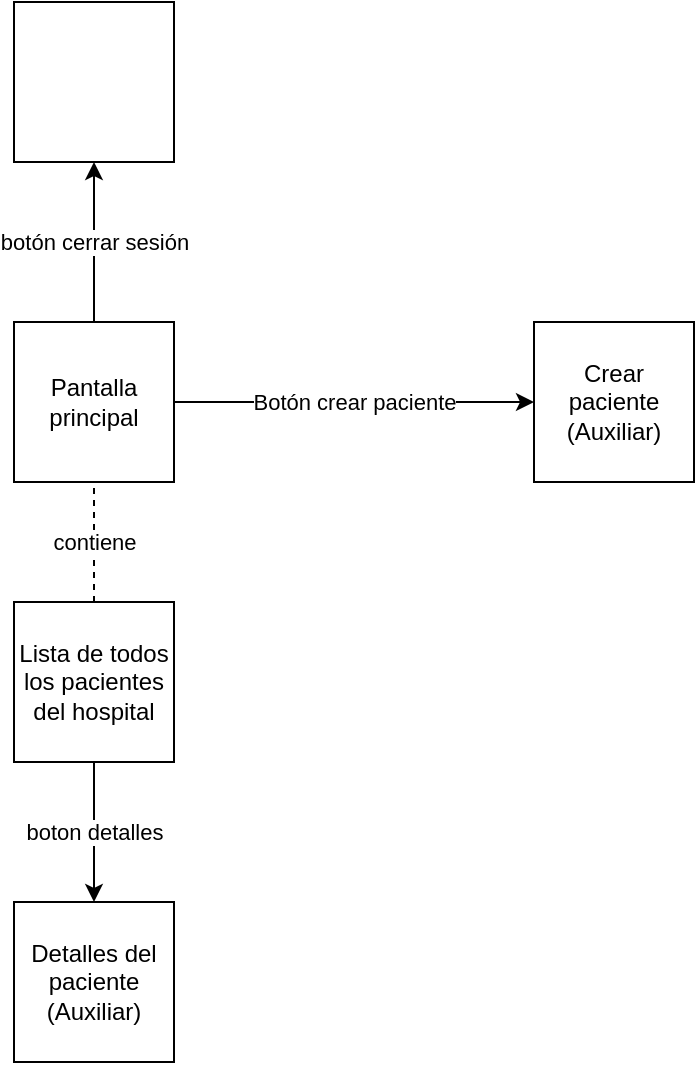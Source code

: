 <mxfile version="16.5.0" type="github">
  <diagram id="C5RBs43oDa-KdzZeNtuy" name="Page-1">
    <mxGraphModel dx="770" dy="1670" grid="1" gridSize="10" guides="1" tooltips="1" connect="1" arrows="1" fold="1" page="1" pageScale="1" pageWidth="827" pageHeight="1169" math="0" shadow="0">
      <root>
        <mxCell id="WIyWlLk6GJQsqaUBKTNV-0" />
        <mxCell id="WIyWlLk6GJQsqaUBKTNV-1" parent="WIyWlLk6GJQsqaUBKTNV-0" />
        <mxCell id="AJ8rL-7MDyhCK5E7YDH8-0" value="Pantalla principal" style="whiteSpace=wrap;html=1;aspect=fixed;" vertex="1" parent="WIyWlLk6GJQsqaUBKTNV-1">
          <mxGeometry x="360" y="90" width="80" height="80" as="geometry" />
        </mxCell>
        <mxCell id="AJ8rL-7MDyhCK5E7YDH8-1" value="Crear paciente&lt;br&gt;(Auxiliar)" style="whiteSpace=wrap;html=1;aspect=fixed;" vertex="1" parent="WIyWlLk6GJQsqaUBKTNV-1">
          <mxGeometry x="620" y="90" width="80" height="80" as="geometry" />
        </mxCell>
        <mxCell id="AJ8rL-7MDyhCK5E7YDH8-2" value="Botón crear paciente" style="endArrow=classic;rounded=0;entryX=0;entryY=0.5;entryDx=0;entryDy=0;html=1;exitX=1;exitY=0.5;exitDx=0;exitDy=0;" edge="1" parent="WIyWlLk6GJQsqaUBKTNV-1" source="AJ8rL-7MDyhCK5E7YDH8-0" target="AJ8rL-7MDyhCK5E7YDH8-1">
          <mxGeometry width="50" height="50" relative="1" as="geometry">
            <mxPoint x="480" y="100" as="sourcePoint" />
            <mxPoint x="490" y="80" as="targetPoint" />
          </mxGeometry>
        </mxCell>
        <mxCell id="AJ8rL-7MDyhCK5E7YDH8-3" value="contiene" style="endArrow=none;dashed=1;html=1;rounded=0;entryX=0.5;entryY=1;entryDx=0;entryDy=0;exitX=0.5;exitY=0;exitDx=0;exitDy=0;" edge="1" parent="WIyWlLk6GJQsqaUBKTNV-1" source="AJ8rL-7MDyhCK5E7YDH8-4" target="AJ8rL-7MDyhCK5E7YDH8-0">
          <mxGeometry width="50" height="50" relative="1" as="geometry">
            <mxPoint x="120" y="260" as="sourcePoint" />
            <mxPoint x="170" y="210" as="targetPoint" />
          </mxGeometry>
        </mxCell>
        <mxCell id="AJ8rL-7MDyhCK5E7YDH8-4" value="Lista de todos los pacientes del hospital" style="whiteSpace=wrap;html=1;aspect=fixed;" vertex="1" parent="WIyWlLk6GJQsqaUBKTNV-1">
          <mxGeometry x="360" y="230" width="80" height="80" as="geometry" />
        </mxCell>
        <mxCell id="AJ8rL-7MDyhCK5E7YDH8-5" value="boton detalles" style="endArrow=classic;html=1;rounded=0;exitX=0.5;exitY=1;exitDx=0;exitDy=0;entryX=0.5;entryY=0;entryDx=0;entryDy=0;" edge="1" parent="WIyWlLk6GJQsqaUBKTNV-1" source="AJ8rL-7MDyhCK5E7YDH8-4" target="AJ8rL-7MDyhCK5E7YDH8-6">
          <mxGeometry width="50" height="50" relative="1" as="geometry">
            <mxPoint x="320" y="280" as="sourcePoint" />
            <mxPoint x="300" y="340" as="targetPoint" />
          </mxGeometry>
        </mxCell>
        <mxCell id="AJ8rL-7MDyhCK5E7YDH8-6" value="Detalles del paciente&lt;br&gt;(Auxiliar)" style="whiteSpace=wrap;html=1;aspect=fixed;" vertex="1" parent="WIyWlLk6GJQsqaUBKTNV-1">
          <mxGeometry x="360" y="380" width="80" height="80" as="geometry" />
        </mxCell>
        <mxCell id="AJ8rL-7MDyhCK5E7YDH8-14" value="" style="whiteSpace=wrap;html=1;aspect=fixed;" vertex="1" parent="WIyWlLk6GJQsqaUBKTNV-1">
          <mxGeometry x="360" y="-70" width="80" height="80" as="geometry" />
        </mxCell>
        <mxCell id="AJ8rL-7MDyhCK5E7YDH8-15" value="botón cerrar sesión" style="endArrow=classic;html=1;rounded=0;exitX=0.5;exitY=0;exitDx=0;exitDy=0;entryX=0.5;entryY=1;entryDx=0;entryDy=0;" edge="1" parent="WIyWlLk6GJQsqaUBKTNV-1" source="AJ8rL-7MDyhCK5E7YDH8-0" target="AJ8rL-7MDyhCK5E7YDH8-14">
          <mxGeometry width="50" height="50" relative="1" as="geometry">
            <mxPoint x="460" y="50" as="sourcePoint" />
            <mxPoint x="510" as="targetPoint" />
          </mxGeometry>
        </mxCell>
      </root>
    </mxGraphModel>
  </diagram>
</mxfile>
